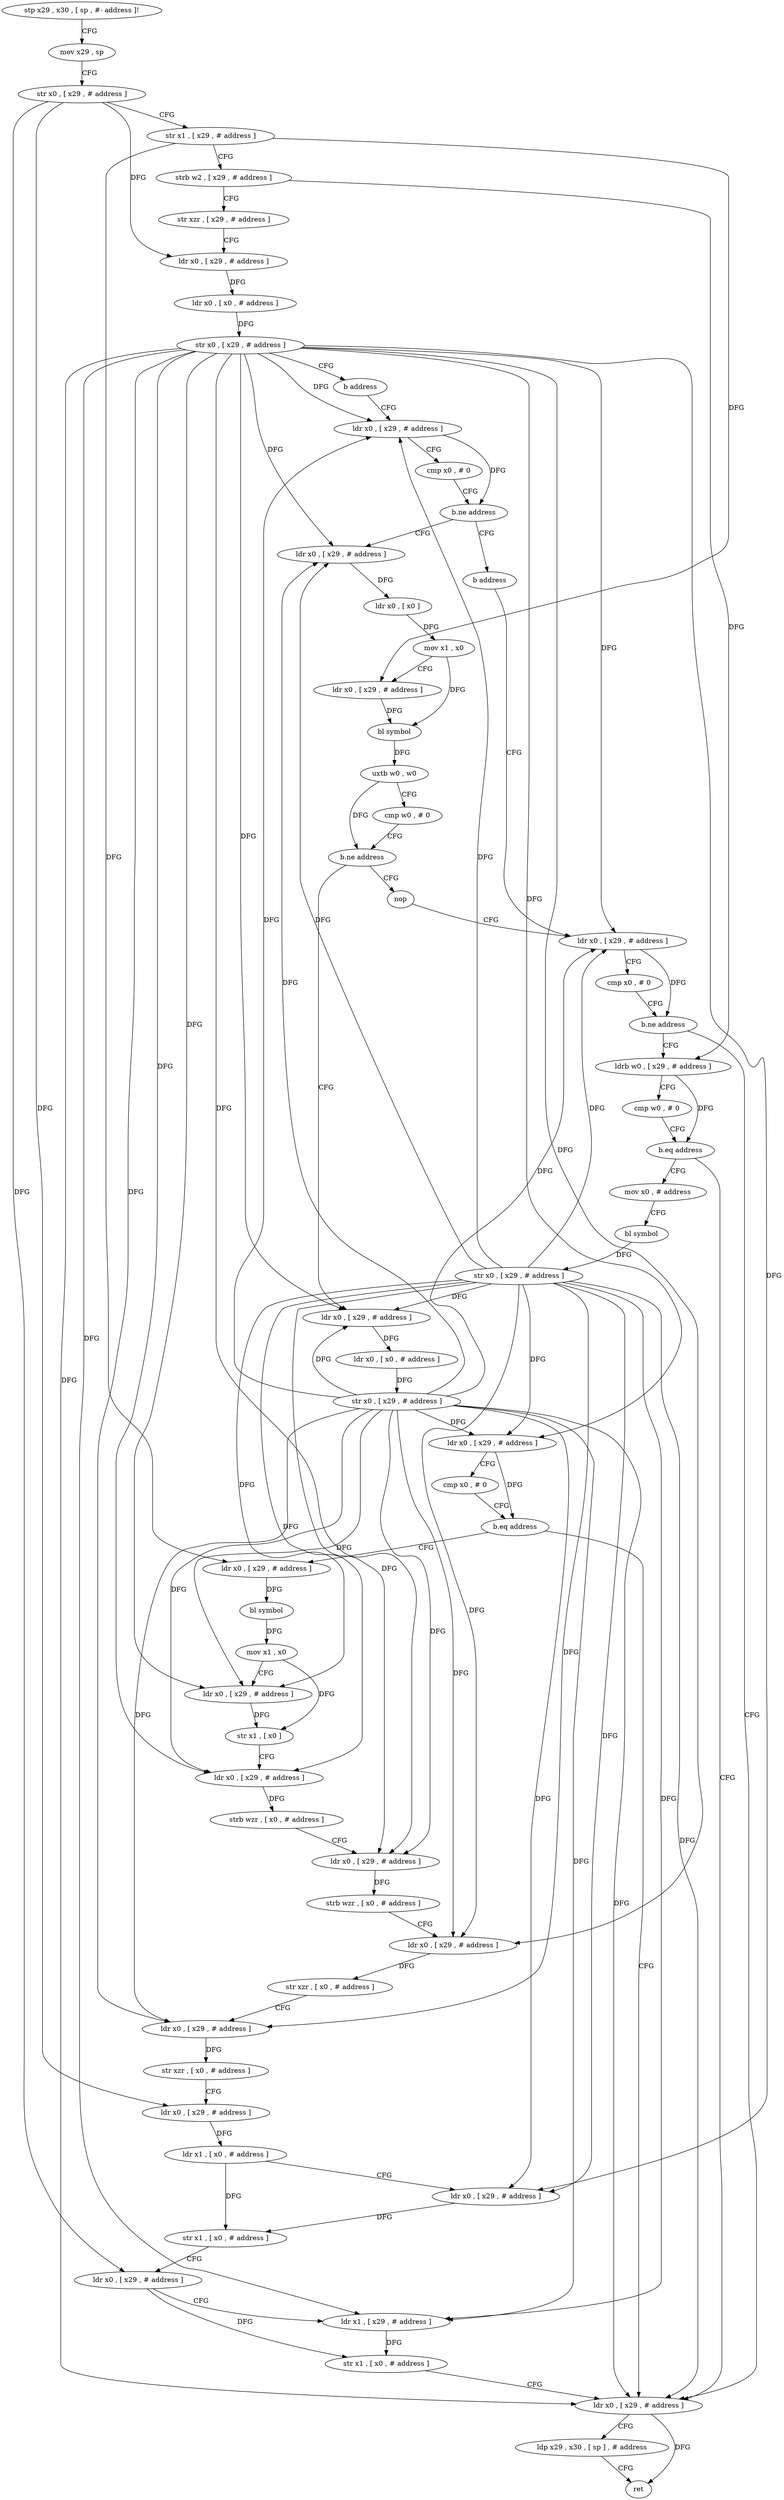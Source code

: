 digraph "func" {
"97636" [label = "stp x29 , x30 , [ sp , #- address ]!" ]
"97640" [label = "mov x29 , sp" ]
"97644" [label = "str x0 , [ x29 , # address ]" ]
"97648" [label = "str x1 , [ x29 , # address ]" ]
"97652" [label = "strb w2 , [ x29 , # address ]" ]
"97656" [label = "str xzr , [ x29 , # address ]" ]
"97660" [label = "ldr x0 , [ x29 , # address ]" ]
"97664" [label = "ldr x0 , [ x0 , # address ]" ]
"97668" [label = "str x0 , [ x29 , # address ]" ]
"97672" [label = "b address" ]
"97720" [label = "ldr x0 , [ x29 , # address ]" ]
"97724" [label = "cmp x0 , # 0" ]
"97728" [label = "b.ne address" ]
"97676" [label = "ldr x0 , [ x29 , # address ]" ]
"97732" [label = "b address" ]
"97680" [label = "ldr x0 , [ x0 ]" ]
"97684" [label = "mov x1 , x0" ]
"97688" [label = "ldr x0 , [ x29 , # address ]" ]
"97692" [label = "bl symbol" ]
"97696" [label = "uxtb w0 , w0" ]
"97700" [label = "cmp w0 , # 0" ]
"97704" [label = "b.ne address" ]
"97736" [label = "nop" ]
"97708" [label = "ldr x0 , [ x29 , # address ]" ]
"97740" [label = "ldr x0 , [ x29 , # address ]" ]
"97712" [label = "ldr x0 , [ x0 , # address ]" ]
"97716" [label = "str x0 , [ x29 , # address ]" ]
"97744" [label = "cmp x0 , # 0" ]
"97748" [label = "b.ne address" ]
"97868" [label = "ldr x0 , [ x29 , # address ]" ]
"97752" [label = "ldrb w0 , [ x29 , # address ]" ]
"97872" [label = "ldp x29 , x30 , [ sp ] , # address" ]
"97876" [label = "ret" ]
"97756" [label = "cmp w0 , # 0" ]
"97760" [label = "b.eq address" ]
"97764" [label = "mov x0 , # address" ]
"97768" [label = "bl symbol" ]
"97772" [label = "str x0 , [ x29 , # address ]" ]
"97776" [label = "ldr x0 , [ x29 , # address ]" ]
"97780" [label = "cmp x0 , # 0" ]
"97784" [label = "b.eq address" ]
"97788" [label = "ldr x0 , [ x29 , # address ]" ]
"97792" [label = "bl symbol" ]
"97796" [label = "mov x1 , x0" ]
"97800" [label = "ldr x0 , [ x29 , # address ]" ]
"97804" [label = "str x1 , [ x0 ]" ]
"97808" [label = "ldr x0 , [ x29 , # address ]" ]
"97812" [label = "strb wzr , [ x0 , # address ]" ]
"97816" [label = "ldr x0 , [ x29 , # address ]" ]
"97820" [label = "strb wzr , [ x0 , # address ]" ]
"97824" [label = "ldr x0 , [ x29 , # address ]" ]
"97828" [label = "str xzr , [ x0 , # address ]" ]
"97832" [label = "ldr x0 , [ x29 , # address ]" ]
"97836" [label = "str xzr , [ x0 , # address ]" ]
"97840" [label = "ldr x0 , [ x29 , # address ]" ]
"97844" [label = "ldr x1 , [ x0 , # address ]" ]
"97848" [label = "ldr x0 , [ x29 , # address ]" ]
"97852" [label = "str x1 , [ x0 , # address ]" ]
"97856" [label = "ldr x0 , [ x29 , # address ]" ]
"97860" [label = "ldr x1 , [ x29 , # address ]" ]
"97864" [label = "str x1 , [ x0 , # address ]" ]
"97636" -> "97640" [ label = "CFG" ]
"97640" -> "97644" [ label = "CFG" ]
"97644" -> "97648" [ label = "CFG" ]
"97644" -> "97660" [ label = "DFG" ]
"97644" -> "97840" [ label = "DFG" ]
"97644" -> "97856" [ label = "DFG" ]
"97648" -> "97652" [ label = "CFG" ]
"97648" -> "97688" [ label = "DFG" ]
"97648" -> "97788" [ label = "DFG" ]
"97652" -> "97656" [ label = "CFG" ]
"97652" -> "97752" [ label = "DFG" ]
"97656" -> "97660" [ label = "CFG" ]
"97660" -> "97664" [ label = "DFG" ]
"97664" -> "97668" [ label = "DFG" ]
"97668" -> "97672" [ label = "CFG" ]
"97668" -> "97720" [ label = "DFG" ]
"97668" -> "97676" [ label = "DFG" ]
"97668" -> "97708" [ label = "DFG" ]
"97668" -> "97740" [ label = "DFG" ]
"97668" -> "97868" [ label = "DFG" ]
"97668" -> "97776" [ label = "DFG" ]
"97668" -> "97800" [ label = "DFG" ]
"97668" -> "97808" [ label = "DFG" ]
"97668" -> "97816" [ label = "DFG" ]
"97668" -> "97824" [ label = "DFG" ]
"97668" -> "97832" [ label = "DFG" ]
"97668" -> "97848" [ label = "DFG" ]
"97668" -> "97860" [ label = "DFG" ]
"97672" -> "97720" [ label = "CFG" ]
"97720" -> "97724" [ label = "CFG" ]
"97720" -> "97728" [ label = "DFG" ]
"97724" -> "97728" [ label = "CFG" ]
"97728" -> "97676" [ label = "CFG" ]
"97728" -> "97732" [ label = "CFG" ]
"97676" -> "97680" [ label = "DFG" ]
"97732" -> "97740" [ label = "CFG" ]
"97680" -> "97684" [ label = "DFG" ]
"97684" -> "97688" [ label = "CFG" ]
"97684" -> "97692" [ label = "DFG" ]
"97688" -> "97692" [ label = "DFG" ]
"97692" -> "97696" [ label = "DFG" ]
"97696" -> "97700" [ label = "CFG" ]
"97696" -> "97704" [ label = "DFG" ]
"97700" -> "97704" [ label = "CFG" ]
"97704" -> "97736" [ label = "CFG" ]
"97704" -> "97708" [ label = "CFG" ]
"97736" -> "97740" [ label = "CFG" ]
"97708" -> "97712" [ label = "DFG" ]
"97740" -> "97744" [ label = "CFG" ]
"97740" -> "97748" [ label = "DFG" ]
"97712" -> "97716" [ label = "DFG" ]
"97716" -> "97720" [ label = "DFG" ]
"97716" -> "97676" [ label = "DFG" ]
"97716" -> "97708" [ label = "DFG" ]
"97716" -> "97740" [ label = "DFG" ]
"97716" -> "97868" [ label = "DFG" ]
"97716" -> "97776" [ label = "DFG" ]
"97716" -> "97800" [ label = "DFG" ]
"97716" -> "97808" [ label = "DFG" ]
"97716" -> "97816" [ label = "DFG" ]
"97716" -> "97824" [ label = "DFG" ]
"97716" -> "97832" [ label = "DFG" ]
"97716" -> "97848" [ label = "DFG" ]
"97716" -> "97860" [ label = "DFG" ]
"97744" -> "97748" [ label = "CFG" ]
"97748" -> "97868" [ label = "CFG" ]
"97748" -> "97752" [ label = "CFG" ]
"97868" -> "97872" [ label = "CFG" ]
"97868" -> "97876" [ label = "DFG" ]
"97752" -> "97756" [ label = "CFG" ]
"97752" -> "97760" [ label = "DFG" ]
"97872" -> "97876" [ label = "CFG" ]
"97756" -> "97760" [ label = "CFG" ]
"97760" -> "97868" [ label = "CFG" ]
"97760" -> "97764" [ label = "CFG" ]
"97764" -> "97768" [ label = "CFG" ]
"97768" -> "97772" [ label = "DFG" ]
"97772" -> "97776" [ label = "DFG" ]
"97772" -> "97720" [ label = "DFG" ]
"97772" -> "97676" [ label = "DFG" ]
"97772" -> "97708" [ label = "DFG" ]
"97772" -> "97740" [ label = "DFG" ]
"97772" -> "97868" [ label = "DFG" ]
"97772" -> "97800" [ label = "DFG" ]
"97772" -> "97808" [ label = "DFG" ]
"97772" -> "97816" [ label = "DFG" ]
"97772" -> "97824" [ label = "DFG" ]
"97772" -> "97832" [ label = "DFG" ]
"97772" -> "97848" [ label = "DFG" ]
"97772" -> "97860" [ label = "DFG" ]
"97776" -> "97780" [ label = "CFG" ]
"97776" -> "97784" [ label = "DFG" ]
"97780" -> "97784" [ label = "CFG" ]
"97784" -> "97868" [ label = "CFG" ]
"97784" -> "97788" [ label = "CFG" ]
"97788" -> "97792" [ label = "DFG" ]
"97792" -> "97796" [ label = "DFG" ]
"97796" -> "97800" [ label = "CFG" ]
"97796" -> "97804" [ label = "DFG" ]
"97800" -> "97804" [ label = "DFG" ]
"97804" -> "97808" [ label = "CFG" ]
"97808" -> "97812" [ label = "DFG" ]
"97812" -> "97816" [ label = "CFG" ]
"97816" -> "97820" [ label = "DFG" ]
"97820" -> "97824" [ label = "CFG" ]
"97824" -> "97828" [ label = "DFG" ]
"97828" -> "97832" [ label = "CFG" ]
"97832" -> "97836" [ label = "DFG" ]
"97836" -> "97840" [ label = "CFG" ]
"97840" -> "97844" [ label = "DFG" ]
"97844" -> "97848" [ label = "CFG" ]
"97844" -> "97852" [ label = "DFG" ]
"97848" -> "97852" [ label = "DFG" ]
"97852" -> "97856" [ label = "CFG" ]
"97856" -> "97860" [ label = "CFG" ]
"97856" -> "97864" [ label = "DFG" ]
"97860" -> "97864" [ label = "DFG" ]
"97864" -> "97868" [ label = "CFG" ]
}
